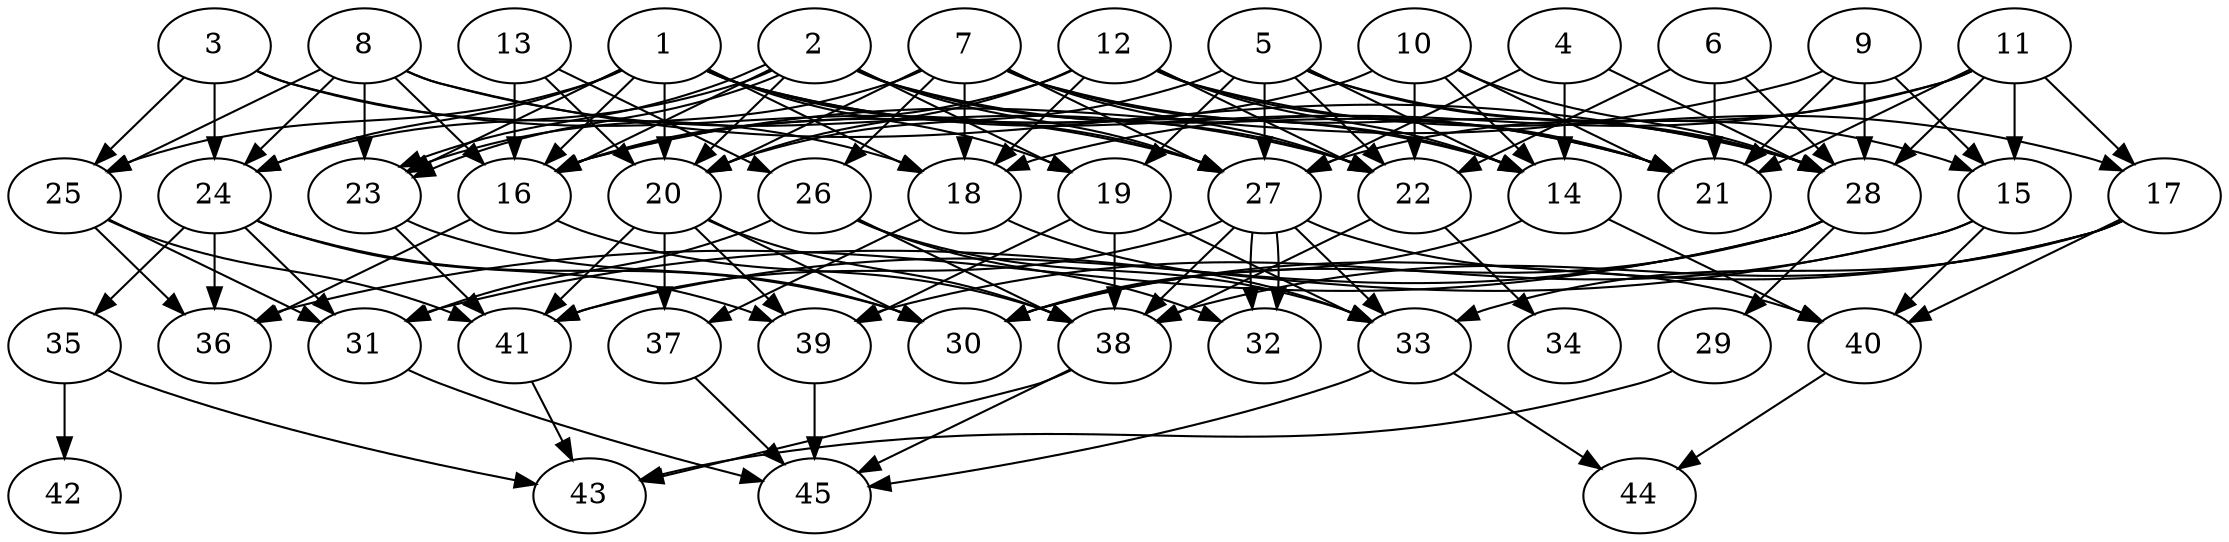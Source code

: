 // DAG automatically generated by daggen at Thu Oct  3 14:07:23 2019
// ./daggen --dot -n 45 --ccr 0.5 --fat 0.7 --regular 0.9 --density 0.6 --mindata 5242880 --maxdata 52428800 
digraph G {
  1 [size="31184896", alpha="0.20", expect_size="15592448"] 
  1 -> 14 [size ="15592448"]
  1 -> 16 [size ="15592448"]
  1 -> 18 [size ="15592448"]
  1 -> 19 [size ="15592448"]
  1 -> 20 [size ="15592448"]
  1 -> 21 [size ="15592448"]
  1 -> 23 [size ="15592448"]
  1 -> 24 [size ="15592448"]
  1 -> 25 [size ="15592448"]
  1 -> 27 [size ="15592448"]
  2 [size="71686144", alpha="0.06", expect_size="35843072"] 
  2 -> 16 [size ="35843072"]
  2 -> 19 [size ="35843072"]
  2 -> 20 [size ="35843072"]
  2 -> 21 [size ="35843072"]
  2 -> 22 [size ="35843072"]
  2 -> 23 [size ="35843072"]
  2 -> 23 [size ="35843072"]
  2 -> 24 [size ="35843072"]
  2 -> 27 [size ="35843072"]
  3 [size="31295488", alpha="0.17", expect_size="15647744"] 
  3 -> 18 [size ="15647744"]
  3 -> 24 [size ="15647744"]
  3 -> 25 [size ="15647744"]
  3 -> 27 [size ="15647744"]
  4 [size="86796288", alpha="0.07", expect_size="43398144"] 
  4 -> 14 [size ="43398144"]
  4 -> 27 [size ="43398144"]
  4 -> 28 [size ="43398144"]
  5 [size="30926848", alpha="0.19", expect_size="15463424"] 
  5 -> 14 [size ="15463424"]
  5 -> 15 [size ="15463424"]
  5 -> 19 [size ="15463424"]
  5 -> 20 [size ="15463424"]
  5 -> 22 [size ="15463424"]
  5 -> 27 [size ="15463424"]
  5 -> 28 [size ="15463424"]
  6 [size="53737472", alpha="0.02", expect_size="26868736"] 
  6 -> 21 [size ="26868736"]
  6 -> 22 [size ="26868736"]
  6 -> 28 [size ="26868736"]
  7 [size="20699136", alpha="0.06", expect_size="10349568"] 
  7 -> 14 [size ="10349568"]
  7 -> 18 [size ="10349568"]
  7 -> 20 [size ="10349568"]
  7 -> 22 [size ="10349568"]
  7 -> 23 [size ="10349568"]
  7 -> 26 [size ="10349568"]
  7 -> 27 [size ="10349568"]
  7 -> 28 [size ="10349568"]
  8 [size="30035968", alpha="0.14", expect_size="15017984"] 
  8 -> 16 [size ="15017984"]
  8 -> 22 [size ="15017984"]
  8 -> 23 [size ="15017984"]
  8 -> 24 [size ="15017984"]
  8 -> 25 [size ="15017984"]
  8 -> 28 [size ="15017984"]
  9 [size="25628672", alpha="0.11", expect_size="12814336"] 
  9 -> 15 [size ="12814336"]
  9 -> 16 [size ="12814336"]
  9 -> 21 [size ="12814336"]
  9 -> 28 [size ="12814336"]
  10 [size="68919296", alpha="0.14", expect_size="34459648"] 
  10 -> 14 [size ="34459648"]
  10 -> 16 [size ="34459648"]
  10 -> 21 [size ="34459648"]
  10 -> 22 [size ="34459648"]
  10 -> 28 [size ="34459648"]
  11 [size="67520512", alpha="0.08", expect_size="33760256"] 
  11 -> 15 [size ="33760256"]
  11 -> 17 [size ="33760256"]
  11 -> 18 [size ="33760256"]
  11 -> 21 [size ="33760256"]
  11 -> 27 [size ="33760256"]
  11 -> 28 [size ="33760256"]
  12 [size="66779136", alpha="0.17", expect_size="33389568"] 
  12 -> 14 [size ="33389568"]
  12 -> 16 [size ="33389568"]
  12 -> 17 [size ="33389568"]
  12 -> 18 [size ="33389568"]
  12 -> 20 [size ="33389568"]
  12 -> 21 [size ="33389568"]
  12 -> 22 [size ="33389568"]
  13 [size="92872704", alpha="0.07", expect_size="46436352"] 
  13 -> 16 [size ="46436352"]
  13 -> 20 [size ="46436352"]
  13 -> 26 [size ="46436352"]
  14 [size="80609280", alpha="0.17", expect_size="40304640"] 
  14 -> 30 [size ="40304640"]
  14 -> 40 [size ="40304640"]
  15 [size="16986112", alpha="0.14", expect_size="8493056"] 
  15 -> 31 [size ="8493056"]
  15 -> 39 [size ="8493056"]
  15 -> 40 [size ="8493056"]
  16 [size="14442496", alpha="0.16", expect_size="7221248"] 
  16 -> 36 [size ="7221248"]
  16 -> 38 [size ="7221248"]
  17 [size="23984128", alpha="0.20", expect_size="11992064"] 
  17 -> 30 [size ="11992064"]
  17 -> 33 [size ="11992064"]
  17 -> 38 [size ="11992064"]
  17 -> 40 [size ="11992064"]
  18 [size="51988480", alpha="0.12", expect_size="25994240"] 
  18 -> 33 [size ="25994240"]
  18 -> 37 [size ="25994240"]
  19 [size="23363584", alpha="0.01", expect_size="11681792"] 
  19 -> 33 [size ="11681792"]
  19 -> 38 [size ="11681792"]
  19 -> 39 [size ="11681792"]
  20 [size="74960896", alpha="0.09", expect_size="37480448"] 
  20 -> 30 [size ="37480448"]
  20 -> 37 [size ="37480448"]
  20 -> 38 [size ="37480448"]
  20 -> 39 [size ="37480448"]
  20 -> 41 [size ="37480448"]
  21 [size="47847424", alpha="0.01", expect_size="23923712"] 
  22 [size="87607296", alpha="0.06", expect_size="43803648"] 
  22 -> 34 [size ="43803648"]
  22 -> 38 [size ="43803648"]
  23 [size="74121216", alpha="0.15", expect_size="37060608"] 
  23 -> 30 [size ="37060608"]
  23 -> 41 [size ="37060608"]
  24 [size="12746752", alpha="0.00", expect_size="6373376"] 
  24 -> 30 [size ="6373376"]
  24 -> 31 [size ="6373376"]
  24 -> 35 [size ="6373376"]
  24 -> 36 [size ="6373376"]
  24 -> 39 [size ="6373376"]
  25 [size="95309824", alpha="0.10", expect_size="47654912"] 
  25 -> 31 [size ="47654912"]
  25 -> 36 [size ="47654912"]
  25 -> 41 [size ="47654912"]
  26 [size="67381248", alpha="0.09", expect_size="33690624"] 
  26 -> 31 [size ="33690624"]
  26 -> 32 [size ="33690624"]
  26 -> 33 [size ="33690624"]
  26 -> 38 [size ="33690624"]
  27 [size="47704064", alpha="0.10", expect_size="23852032"] 
  27 -> 32 [size ="23852032"]
  27 -> 32 [size ="23852032"]
  27 -> 33 [size ="23852032"]
  27 -> 38 [size ="23852032"]
  27 -> 40 [size ="23852032"]
  27 -> 41 [size ="23852032"]
  28 [size="47472640", alpha="0.15", expect_size="23736320"] 
  28 -> 29 [size ="23736320"]
  28 -> 30 [size ="23736320"]
  28 -> 36 [size ="23736320"]
  28 -> 41 [size ="23736320"]
  29 [size="104337408", alpha="0.04", expect_size="52168704"] 
  29 -> 43 [size ="52168704"]
  30 [size="16535552", alpha="0.05", expect_size="8267776"] 
  31 [size="58408960", alpha="0.17", expect_size="29204480"] 
  31 -> 45 [size ="29204480"]
  32 [size="61919232", alpha="0.02", expect_size="30959616"] 
  33 [size="88268800", alpha="0.05", expect_size="44134400"] 
  33 -> 44 [size ="44134400"]
  33 -> 45 [size ="44134400"]
  34 [size="63893504", alpha="0.02", expect_size="31946752"] 
  35 [size="65107968", alpha="0.00", expect_size="32553984"] 
  35 -> 42 [size ="32553984"]
  35 -> 43 [size ="32553984"]
  36 [size="17979392", alpha="0.20", expect_size="8989696"] 
  37 [size="60135424", alpha="0.02", expect_size="30067712"] 
  37 -> 45 [size ="30067712"]
  38 [size="13045760", alpha="0.13", expect_size="6522880"] 
  38 -> 43 [size ="6522880"]
  38 -> 45 [size ="6522880"]
  39 [size="85008384", alpha="0.07", expect_size="42504192"] 
  39 -> 45 [size ="42504192"]
  40 [size="102420480", alpha="0.14", expect_size="51210240"] 
  40 -> 44 [size ="51210240"]
  41 [size="29345792", alpha="0.09", expect_size="14672896"] 
  41 -> 43 [size ="14672896"]
  42 [size="17195008", alpha="0.01", expect_size="8597504"] 
  43 [size="27887616", alpha="0.06", expect_size="13943808"] 
  44 [size="49438720", alpha="0.12", expect_size="24719360"] 
  45 [size="57602048", alpha="0.16", expect_size="28801024"] 
}
